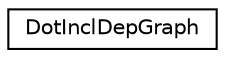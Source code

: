 digraph "Graphical Class Hierarchy"
{
 // INTERACTIVE_SVG=YES
  edge [fontname="Helvetica",fontsize="10",labelfontname="Helvetica",labelfontsize="10"];
  node [fontname="Helvetica",fontsize="10",shape=record];
  rankdir="LR";
  Node0 [label="DotInclDepGraph",height=0.2,width=0.4,color="black", fillcolor="white", style="filled",URL="$dc/d03/class_dot_incl_dep_graph.html",tooltip="Representation of an include dependency graph. "];
}
